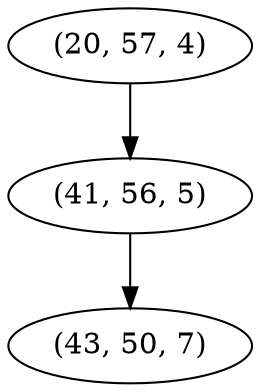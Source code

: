 digraph tree {
    "(20, 57, 4)";
    "(41, 56, 5)";
    "(43, 50, 7)";
    "(20, 57, 4)" -> "(41, 56, 5)";
    "(41, 56, 5)" -> "(43, 50, 7)";
}

